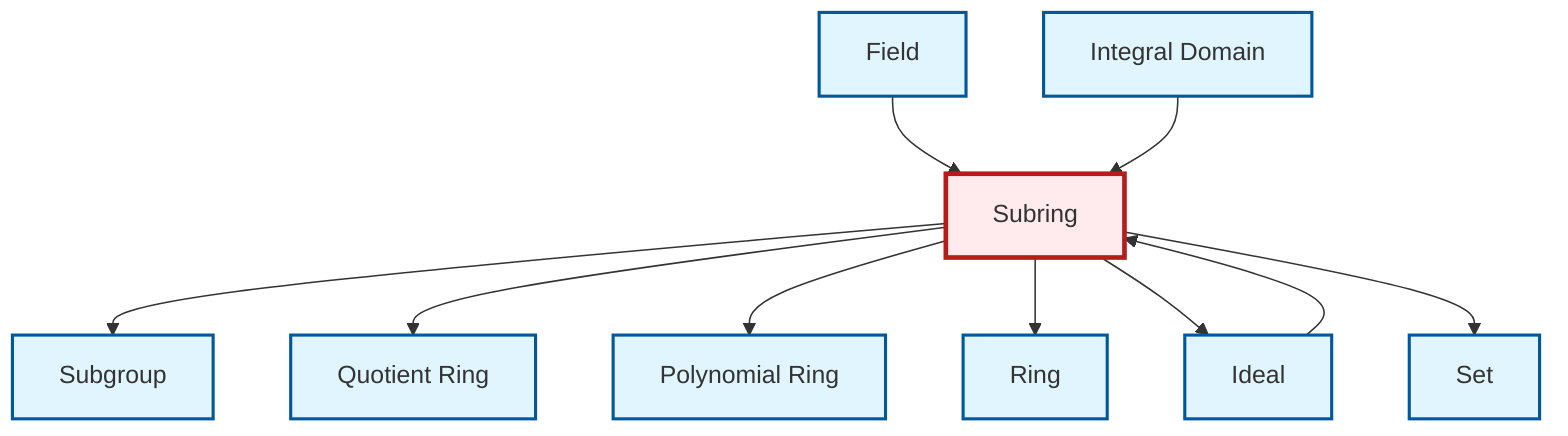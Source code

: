 graph TD
    classDef definition fill:#e1f5fe,stroke:#01579b,stroke-width:2px
    classDef theorem fill:#f3e5f5,stroke:#4a148c,stroke-width:2px
    classDef axiom fill:#fff3e0,stroke:#e65100,stroke-width:2px
    classDef example fill:#e8f5e9,stroke:#1b5e20,stroke-width:2px
    classDef current fill:#ffebee,stroke:#b71c1c,stroke-width:3px
    def-ring["Ring"]:::definition
    def-quotient-ring["Quotient Ring"]:::definition
    def-subring["Subring"]:::definition
    def-subgroup["Subgroup"]:::definition
    def-integral-domain["Integral Domain"]:::definition
    def-field["Field"]:::definition
    def-set["Set"]:::definition
    def-ideal["Ideal"]:::definition
    def-polynomial-ring["Polynomial Ring"]:::definition
    def-field --> def-subring
    def-subring --> def-subgroup
    def-subring --> def-quotient-ring
    def-subring --> def-polynomial-ring
    def-subring --> def-ring
    def-subring --> def-ideal
    def-integral-domain --> def-subring
    def-subring --> def-set
    def-ideal --> def-subring
    class def-subring current